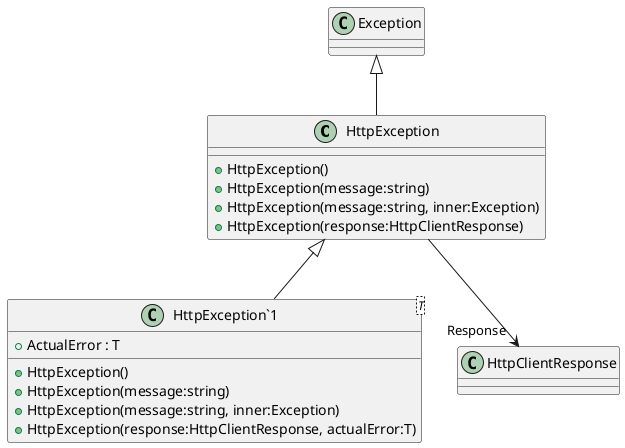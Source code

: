 @startuml
class HttpException {
    + HttpException()
    + HttpException(message:string)
    + HttpException(message:string, inner:Exception)
    + HttpException(response:HttpClientResponse)
}
class "HttpException`1"<T> {
    + ActualError : T
    + HttpException()
    + HttpException(message:string)
    + HttpException(message:string, inner:Exception)
    + HttpException(response:HttpClientResponse, actualError:T)
}
Exception <|-- HttpException
HttpException --> "Response" HttpClientResponse
HttpException <|-- "HttpException`1"
@enduml

